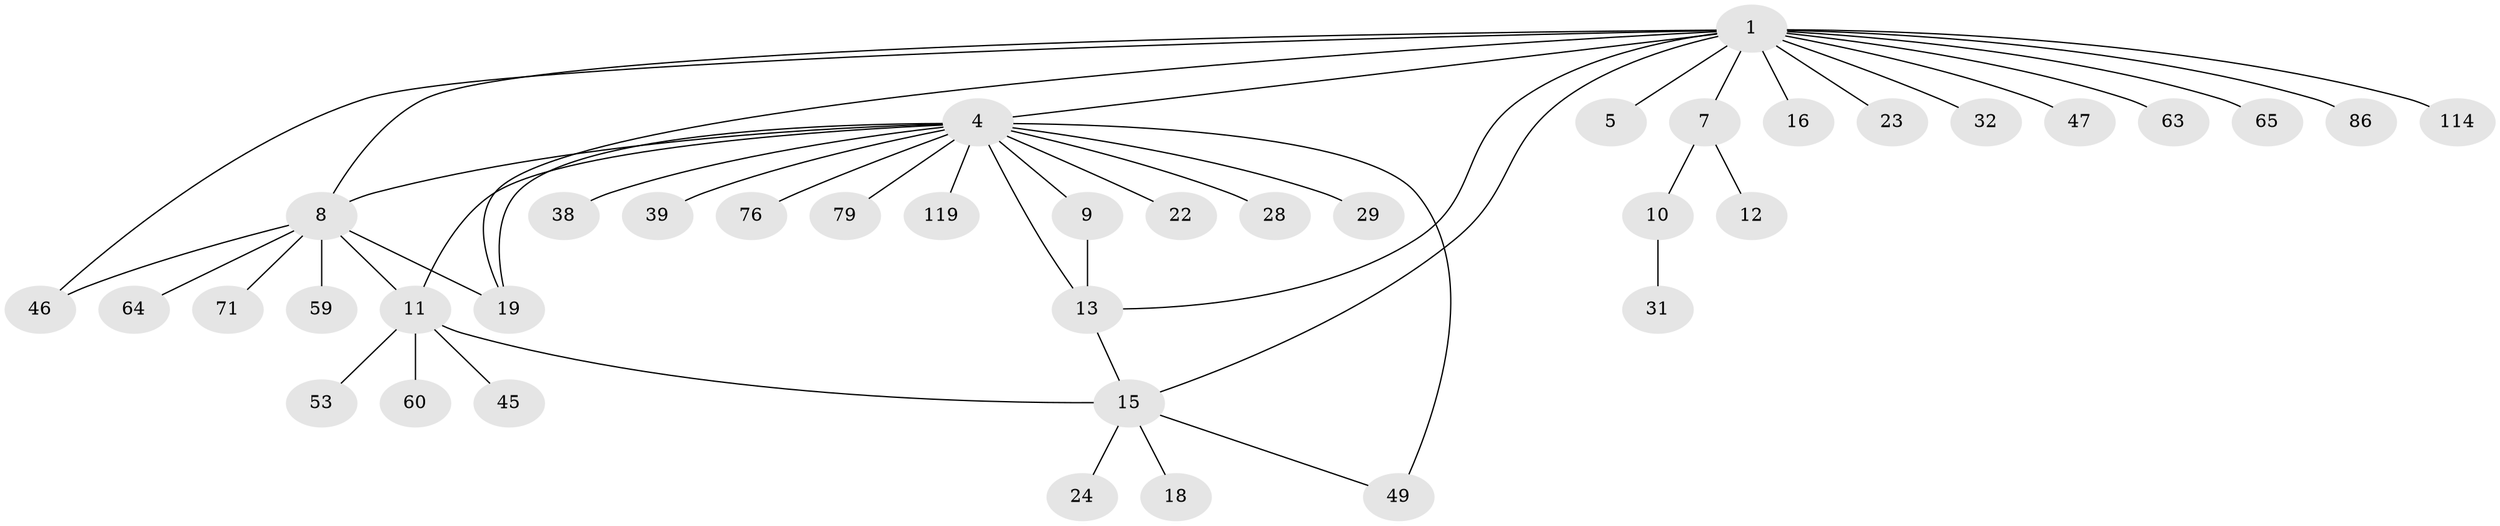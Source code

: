 // original degree distribution, {8: 0.007575757575757576, 12: 0.015151515151515152, 2: 0.16666666666666666, 14: 0.007575757575757576, 1: 0.6212121212121212, 11: 0.007575757575757576, 5: 0.022727272727272728, 6: 0.015151515151515152, 4: 0.03787878787878788, 3: 0.07575757575757576, 10: 0.007575757575757576, 9: 0.007575757575757576, 7: 0.007575757575757576}
// Generated by graph-tools (version 1.1) at 2025/18/03/04/25 18:18:13]
// undirected, 39 vertices, 48 edges
graph export_dot {
graph [start="1"]
  node [color=gray90,style=filled];
  1 [super="+2+54+33+3"];
  4 [super="+66+6+21+17+80+83+85+90"];
  5;
  7 [super="+103+108"];
  8 [super="+68+101+36+25"];
  9 [super="+41+115+37"];
  10;
  11 [super="+35+113+94"];
  12;
  13 [super="+14+58"];
  15 [super="+30+81+84+88+123"];
  16;
  18 [super="+56+110"];
  19 [super="+51+27+34+70+40"];
  22;
  23;
  24;
  28;
  29 [super="+96"];
  31 [super="+67"];
  32;
  38 [super="+116+42"];
  39 [super="+73"];
  45;
  46 [super="+89"];
  47;
  49 [super="+52+131"];
  53;
  59;
  60;
  63 [super="+122"];
  64;
  65;
  71;
  76;
  79;
  86;
  114;
  119;
  1 -- 4;
  1 -- 7;
  1 -- 32;
  1 -- 65;
  1 -- 5;
  1 -- 46;
  1 -- 47;
  1 -- 16;
  1 -- 114;
  1 -- 19;
  1 -- 86;
  1 -- 23;
  1 -- 63;
  1 -- 13;
  1 -- 8;
  1 -- 15;
  4 -- 11;
  4 -- 38;
  4 -- 76;
  4 -- 9 [weight=2];
  4 -- 39;
  4 -- 8;
  4 -- 13;
  4 -- 79;
  4 -- 49;
  4 -- 22;
  4 -- 119;
  4 -- 28;
  4 -- 29;
  4 -- 19;
  7 -- 10;
  7 -- 12;
  8 -- 19;
  8 -- 64;
  8 -- 71;
  8 -- 59;
  8 -- 11;
  8 -- 46;
  9 -- 13 [weight=2];
  10 -- 31;
  11 -- 53;
  11 -- 60;
  11 -- 45;
  11 -- 15;
  13 -- 15;
  15 -- 18;
  15 -- 24;
  15 -- 49;
}
